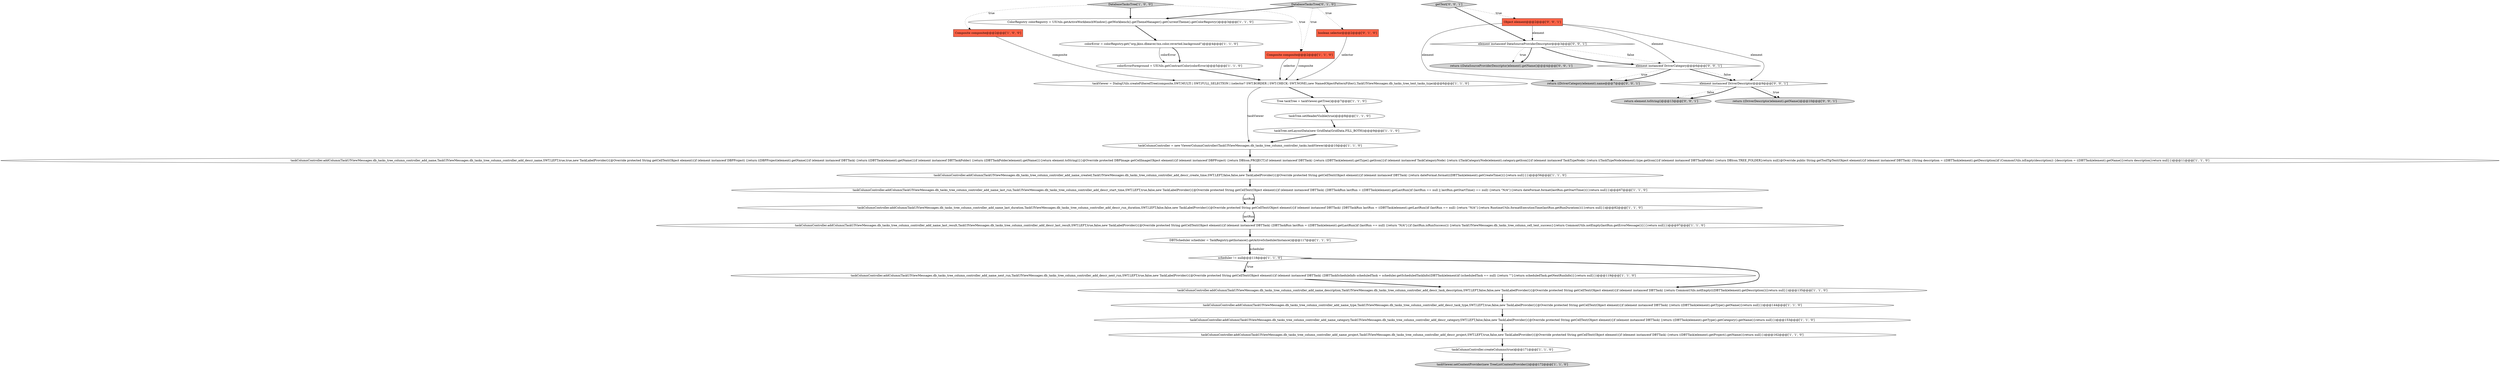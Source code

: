 digraph {
19 [style = filled, label = "colorErrorForeground = UIUtils.getContrastColor(colorError)@@@5@@@['1', '1', '0']", fillcolor = white, shape = ellipse image = "AAA0AAABBB1BBB"];
5 [style = filled, label = "taskViewer.setContentProvider(new TreeListContentProvider())@@@172@@@['1', '1', '0']", fillcolor = lightgray, shape = ellipse image = "AAA0AAABBB1BBB"];
28 [style = filled, label = "Object element@@@2@@@['0', '0', '1']", fillcolor = tomato, shape = box image = "AAA0AAABBB3BBB"];
27 [style = filled, label = "return element.toString()@@@13@@@['0', '0', '1']", fillcolor = lightgray, shape = ellipse image = "AAA0AAABBB3BBB"];
24 [style = filled, label = "taskViewer = DialogUtils.createFilteredTree(composite,SWT.MULTI | SWT.FULL_SELECTION | (selector? SWT.BORDER | SWT.CHECK: SWT.NONE),new NamedObjectPatternFilter(),TaskUIViewMessages.db_tasks_tree_text_tasks_type)@@@6@@@['1', '1', '0']", fillcolor = white, shape = ellipse image = "AAA0AAABBB1BBB"];
25 [style = filled, label = "boolean selector@@@2@@@['0', '1', '0']", fillcolor = tomato, shape = box image = "AAA0AAABBB2BBB"];
29 [style = filled, label = "element instanceof DriverCategory@@@6@@@['0', '0', '1']", fillcolor = white, shape = diamond image = "AAA0AAABBB3BBB"];
10 [style = filled, label = "taskColumnController.createColumns(true)@@@171@@@['1', '1', '0']", fillcolor = white, shape = ellipse image = "AAA0AAABBB1BBB"];
6 [style = filled, label = "Tree taskTree = taskViewer.getTree()@@@7@@@['1', '1', '0']", fillcolor = white, shape = ellipse image = "AAA0AAABBB1BBB"];
11 [style = filled, label = "taskColumnController.addColumn(TaskUIViewMessages.db_tasks_tree_column_controller_add_name_category,TaskUIViewMessages.db_tasks_tree_column_controller_add_descr_category,SWT.LEFT,false,false,new TaskLabelProvider(){@Override protected String getCellText(Object element){if (element instanceof DBTTask) {return ((DBTTask)element).getType().getCategory().getName()}return null}})@@@153@@@['1', '1', '0']", fillcolor = white, shape = ellipse image = "AAA0AAABBB1BBB"];
9 [style = filled, label = "taskColumnController = new ViewerColumnController(TaskUIViewMessages.db_tasks_tree_column_controller_tasks,taskViewer)@@@10@@@['1', '1', '0']", fillcolor = white, shape = ellipse image = "AAA0AAABBB1BBB"];
3 [style = filled, label = "taskTree.setHeaderVisible(true)@@@8@@@['1', '1', '0']", fillcolor = white, shape = ellipse image = "AAA0AAABBB1BBB"];
21 [style = filled, label = "taskColumnController.addColumn(TaskUIViewMessages.db_tasks_tree_column_controller_add_name_last_run,TaskUIViewMessages.db_tasks_tree_column_controller_add_descr_start_time,SWT.LEFT,true,false,new TaskLabelProvider(){@Override protected String getCellText(Object element){if (element instanceof DBTTask) {DBTTaskRun lastRun = ((DBTTask)element).getLastRun()if (lastRun == null || lastRun.getStartTime() == null) {return \"N/A\"}{return dateFormat.format(lastRun.getStartTime())}}return null}})@@@67@@@['1', '1', '0']", fillcolor = white, shape = ellipse image = "AAA0AAABBB1BBB"];
8 [style = filled, label = "taskColumnController.addColumn(TaskUIViewMessages.db_tasks_tree_column_controller_add_name_next_run,TaskUIViewMessages.db_tasks_tree_column_controller_add_descr_next_run,SWT.LEFT,true,false,new TaskLabelProvider(){@Override protected String getCellText(Object element){if (element instanceof DBTTask) {DBTTaskScheduleInfo scheduledTask = scheduler.getScheduledTaskInfo((DBTTask)element)if (scheduledTask == null) {return \"\"}{return scheduledTask.getNextRunInfo()}}return null}})@@@119@@@['1', '1', '0']", fillcolor = white, shape = ellipse image = "AAA0AAABBB1BBB"];
20 [style = filled, label = "taskColumnController.addColumn(TaskUIViewMessages.db_tasks_tree_column_controller_add_name_created,TaskUIViewMessages.db_tasks_tree_column_controller_add_descr_create_time,SWT.LEFT,false,false,new TaskLabelProvider(){@Override protected String getCellText(Object element){if (element instanceof DBTTask) {return dateFormat.format(((DBTTask)element).getCreateTime())}{return null}}})@@@56@@@['1', '1', '0']", fillcolor = white, shape = ellipse image = "AAA0AAABBB1BBB"];
35 [style = filled, label = "getText['0', '0', '1']", fillcolor = lightgray, shape = diamond image = "AAA0AAABBB3BBB"];
34 [style = filled, label = "return ((DataSourceProviderDescriptor)element).getName()@@@4@@@['0', '0', '1']", fillcolor = lightgray, shape = ellipse image = "AAA0AAABBB3BBB"];
12 [style = filled, label = "scheduler != null@@@118@@@['1', '1', '0']", fillcolor = white, shape = diamond image = "AAA0AAABBB1BBB"];
14 [style = filled, label = "DBTScheduler scheduler = TaskRegistry.getInstance().getActiveSchedulerInstance()@@@117@@@['1', '1', '0']", fillcolor = white, shape = ellipse image = "AAA0AAABBB1BBB"];
17 [style = filled, label = "taskColumnController.addColumn(TaskUIViewMessages.db_tasks_tree_column_controller_add_name_type,TaskUIViewMessages.db_tasks_tree_column_controller_add_descr_task_type,SWT.LEFT,true,false,new TaskLabelProvider(){@Override protected String getCellText(Object element){if (element instanceof DBTTask) {return ((DBTTask)element).getType().getName()}return null}})@@@144@@@['1', '1', '0']", fillcolor = white, shape = ellipse image = "AAA0AAABBB1BBB"];
15 [style = filled, label = "taskColumnController.addColumn(TaskUIViewMessages.db_tasks_tree_column_controller_add_name,TaskUIViewMessages.db_tasks_tree_column_controller_add_descr_name,SWT.LEFT,true,true,new TaskLabelProvider(){@Override protected String getCellText(Object element){if (element instanceof DBPProject) {return ((DBPProject)element).getName()}if (element instanceof DBTTask) {return ((DBTTask)element).getName()}if (element instanceof DBTTaskFolder) {return ((DBTTaskFolder)element).getName()}{return element.toString()}}@Override protected DBPImage getCellImage(Object element){if (element instanceof DBPProject) {return DBIcon.PROJECT}if (element instanceof DBTTask) {return ((DBTTask)element).getType().getIcon()}if (element instanceof TaskCategoryNode) {return ((TaskCategoryNode)element).category.getIcon()}if (element instanceof TaskTypeNode) {return ((TaskTypeNode)element).type.getIcon()}if (element instanceof DBTTaskFolder) {return DBIcon.TREE_FOLDER}return null}@Override public String getToolTipText(Object element){if (element instanceof DBTTask) {String description = ((DBTTask)element).getDescription()if (CommonUtils.isEmpty(description)) {description = ((DBTTask)element).getName()}return description}return null}})@@@11@@@['1', '1', '0']", fillcolor = white, shape = ellipse image = "AAA0AAABBB1BBB"];
18 [style = filled, label = "taskColumnController.addColumn(TaskUIViewMessages.db_tasks_tree_column_controller_add_name_project,TaskUIViewMessages.db_tasks_tree_column_controller_add_descr_project,SWT.LEFT,true,false,new TaskLabelProvider(){@Override protected String getCellText(Object element){if (element instanceof DBTTask) {return ((DBTTask)element).getProject().getName()}return null}})@@@162@@@['1', '1', '0']", fillcolor = white, shape = ellipse image = "AAA0AAABBB1BBB"];
31 [style = filled, label = "return ((DriverDescriptor)element).getName()@@@10@@@['0', '0', '1']", fillcolor = lightgray, shape = ellipse image = "AAA0AAABBB3BBB"];
7 [style = filled, label = "Composite composite@@@2@@@['1', '0', '0']", fillcolor = tomato, shape = box image = "AAA0AAABBB1BBB"];
4 [style = filled, label = "taskColumnController.addColumn(TaskUIViewMessages.db_tasks_tree_column_controller_add_name_description,TaskUIViewMessages.db_tasks_tree_column_controller_add_descr_task_description,SWT.LEFT,false,false,new TaskLabelProvider(){@Override protected String getCellText(Object element){if (element instanceof DBTTask) {return CommonUtils.notEmpty(((DBTTask)element).getDescription())}return null}})@@@135@@@['1', '1', '0']", fillcolor = white, shape = ellipse image = "AAA0AAABBB1BBB"];
16 [style = filled, label = "DatabaseTasksTree['1', '0', '0']", fillcolor = lightgray, shape = diamond image = "AAA0AAABBB1BBB"];
32 [style = filled, label = "element instanceof DataSourceProviderDescriptor@@@3@@@['0', '0', '1']", fillcolor = white, shape = diamond image = "AAA0AAABBB3BBB"];
26 [style = filled, label = "DatabaseTasksTree['0', '1', '0']", fillcolor = lightgray, shape = diamond image = "AAA0AAABBB2BBB"];
33 [style = filled, label = "return ((DriverCategory)element).name@@@7@@@['0', '0', '1']", fillcolor = lightgray, shape = ellipse image = "AAA0AAABBB3BBB"];
1 [style = filled, label = "taskColumnController.addColumn(TaskUIViewMessages.db_tasks_tree_column_controller_add_name_last_duration,TaskUIViewMessages.db_tasks_tree_column_controller_add_descr_run_duration,SWT.LEFT,false,false,new TaskLabelProvider(){@Override protected String getCellText(Object element){if (element instanceof DBTTask) {DBTTaskRun lastRun = ((DBTTask)element).getLastRun()if (lastRun == null) {return \"N/A\"}{return RuntimeUtils.formatExecutionTime(lastRun.getRunDuration())}}return null}})@@@82@@@['1', '1', '0']", fillcolor = white, shape = ellipse image = "AAA0AAABBB1BBB"];
22 [style = filled, label = "Composite composite@@@2@@@['1', '1', '0']", fillcolor = tomato, shape = box image = "AAA0AAABBB1BBB"];
30 [style = filled, label = "element instanceof DriverDescriptor@@@9@@@['0', '0', '1']", fillcolor = white, shape = diamond image = "AAA0AAABBB3BBB"];
2 [style = filled, label = "taskColumnController.addColumn(TaskUIViewMessages.db_tasks_tree_column_controller_add_name_last_result,TaskUIViewMessages.db_tasks_tree_column_controller_add_descr_last_result,SWT.LEFT,true,false,new TaskLabelProvider(){@Override protected String getCellText(Object element){if (element instanceof DBTTask) {DBTTaskRun lastRun = ((DBTTask)element).getLastRun()if (lastRun == null) {return \"N/A\"}{if (lastRun.isRunSuccess()) {return TaskUIViewMessages.db_tasks_tree_column_cell_text_success}{return CommonUtils.notEmpty(lastRun.getErrorMessage())}}}return null}})@@@97@@@['1', '1', '0']", fillcolor = white, shape = ellipse image = "AAA0AAABBB1BBB"];
13 [style = filled, label = "colorError = colorRegistry.get(\"org.jkiss.dbeaver.txn.color.reverted.background\")@@@4@@@['1', '1', '0']", fillcolor = white, shape = ellipse image = "AAA0AAABBB1BBB"];
0 [style = filled, label = "taskTree.setLayoutData(new GridData(GridData.FILL_BOTH))@@@9@@@['1', '1', '0']", fillcolor = white, shape = ellipse image = "AAA0AAABBB1BBB"];
23 [style = filled, label = "ColorRegistry colorRegistry = UIUtils.getActiveWorkbenchWindow().getWorkbench().getThemeManager().getCurrentTheme().getColorRegistry()@@@3@@@['1', '1', '0']", fillcolor = white, shape = ellipse image = "AAA0AAABBB1BBB"];
29->30 [style = bold, label=""];
16->22 [style = dotted, label="true"];
22->24 [style = solid, label="selector"];
25->24 [style = solid, label="selector"];
28->29 [style = solid, label="element"];
28->30 [style = solid, label="element"];
13->19 [style = bold, label=""];
8->4 [style = bold, label=""];
7->24 [style = solid, label="composite"];
1->2 [style = solid, label="lastRun"];
26->25 [style = dotted, label="true"];
30->27 [style = dotted, label="false"];
12->4 [style = bold, label=""];
0->9 [style = bold, label=""];
9->15 [style = bold, label=""];
14->12 [style = bold, label=""];
4->17 [style = bold, label=""];
11->18 [style = bold, label=""];
19->24 [style = bold, label=""];
32->29 [style = dotted, label="false"];
16->7 [style = dotted, label="true"];
14->12 [style = solid, label="scheduler"];
35->32 [style = bold, label=""];
21->1 [style = solid, label="lastRun"];
30->31 [style = bold, label=""];
35->28 [style = dotted, label="true"];
30->27 [style = bold, label=""];
20->21 [style = bold, label=""];
12->8 [style = dotted, label="true"];
23->13 [style = bold, label=""];
28->32 [style = solid, label="element"];
16->23 [style = bold, label=""];
30->31 [style = dotted, label="true"];
32->34 [style = dotted, label="true"];
3->0 [style = bold, label=""];
18->10 [style = bold, label=""];
6->3 [style = bold, label=""];
28->33 [style = solid, label="element"];
17->11 [style = bold, label=""];
15->20 [style = bold, label=""];
22->24 [style = solid, label="composite"];
29->33 [style = dotted, label="true"];
26->23 [style = bold, label=""];
2->14 [style = bold, label=""];
32->34 [style = bold, label=""];
21->1 [style = bold, label=""];
13->19 [style = solid, label="colorError"];
24->6 [style = bold, label=""];
32->29 [style = bold, label=""];
24->9 [style = solid, label="taskViewer"];
12->8 [style = bold, label=""];
26->22 [style = dotted, label="true"];
1->2 [style = bold, label=""];
10->5 [style = bold, label=""];
29->33 [style = bold, label=""];
29->30 [style = dotted, label="false"];
}
